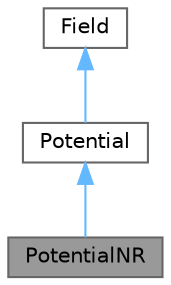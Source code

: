 digraph "PotentialNR"
{
 // LATEX_PDF_SIZE
  bgcolor="transparent";
  edge [fontname=Helvetica,fontsize=10,labelfontname=Helvetica,labelfontsize=10];
  node [fontname=Helvetica,fontsize=10,shape=box,height=0.2,width=0.4];
  Node1 [id="Node000001",label="PotentialNR",height=0.2,width=0.4,color="gray40", fillcolor="grey60", style="filled", fontcolor="black",tooltip="Compute Matrix and Vector for NR method."];
  Node2 -> Node1 [id="edge1_Node000001_Node000002",dir="back",color="steelblue1",style="solid",tooltip=" "];
  Node2 [id="Node000002",label="Potential",height=0.2,width=0.4,color="gray40", fillcolor="white", style="filled",URL="$class_potential.html",tooltip="Compute Jacobian and its sign determinant."];
  Node3 -> Node2 [id="edge2_Node000002_Node000003",dir="back",color="steelblue1",style="solid",tooltip=" "];
  Node3 [id="Node000003",label="Field",height=0.2,width=0.4,color="gray40", fillcolor="white", style="filled",URL="$class_field.html",tooltip="Generate normal distributions; Compute convolutions."];
}
